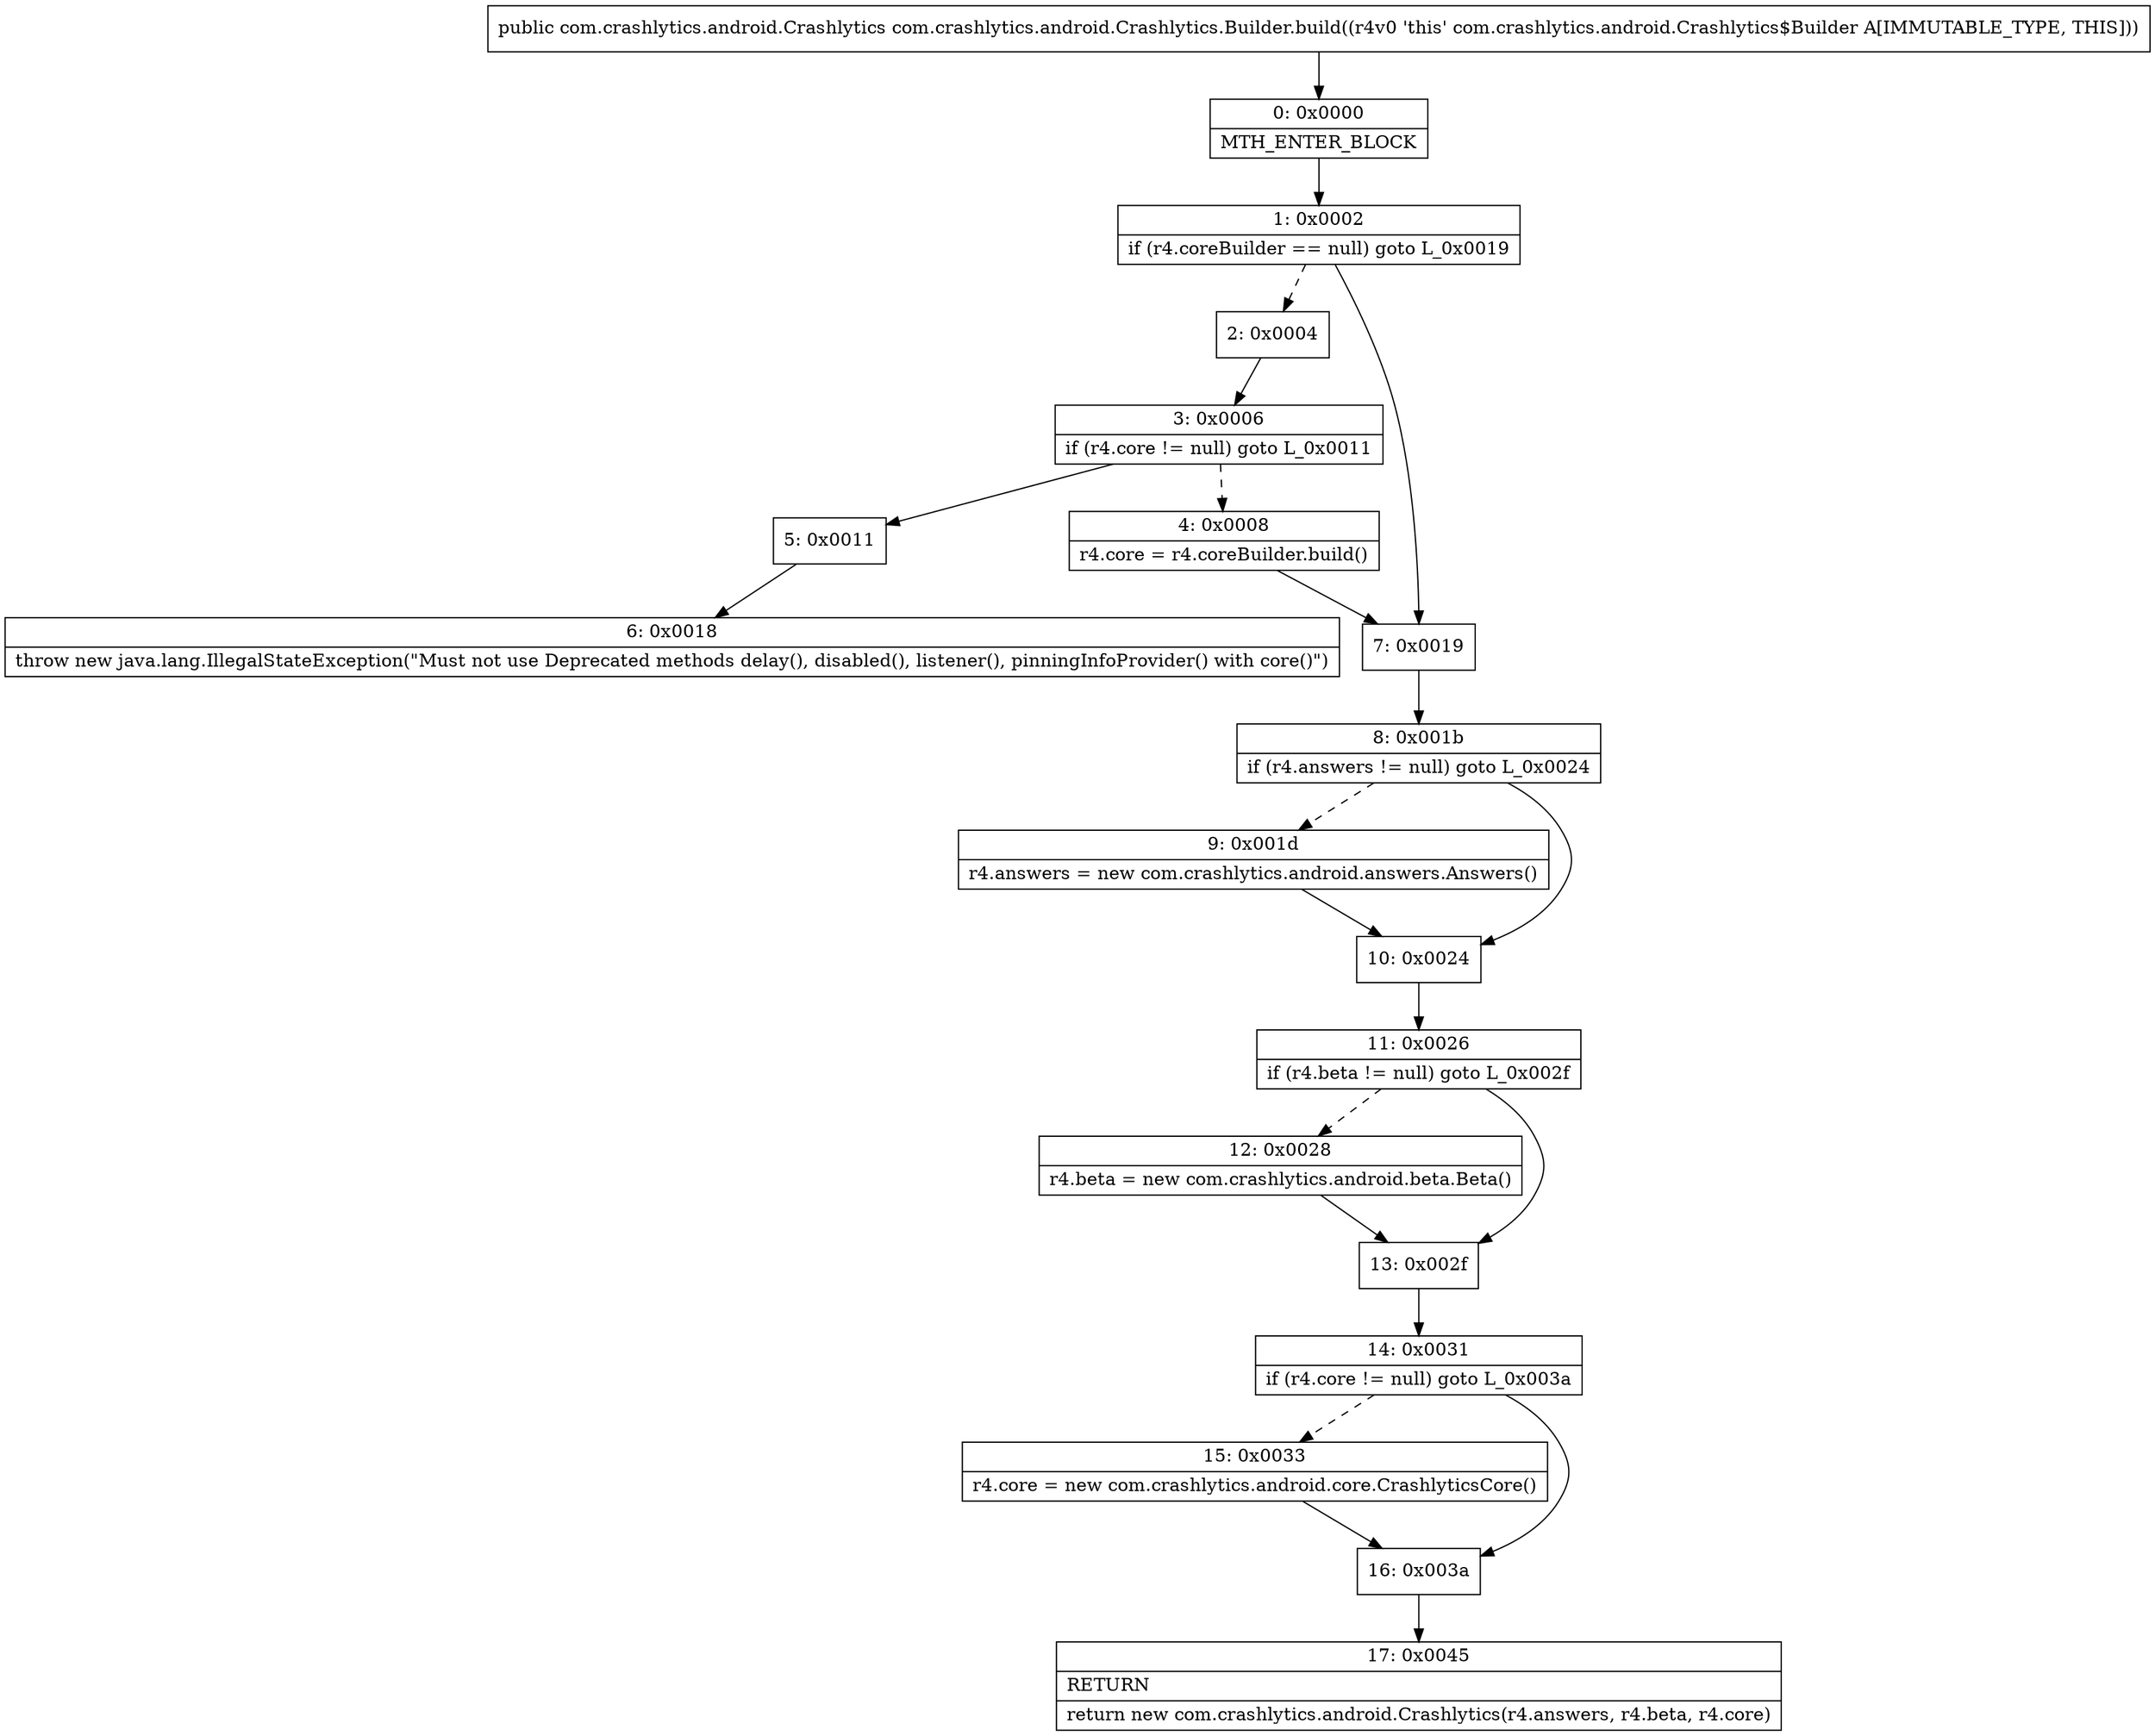 digraph "CFG forcom.crashlytics.android.Crashlytics.Builder.build()Lcom\/crashlytics\/android\/Crashlytics;" {
Node_0 [shape=record,label="{0\:\ 0x0000|MTH_ENTER_BLOCK\l}"];
Node_1 [shape=record,label="{1\:\ 0x0002|if (r4.coreBuilder == null) goto L_0x0019\l}"];
Node_2 [shape=record,label="{2\:\ 0x0004}"];
Node_3 [shape=record,label="{3\:\ 0x0006|if (r4.core != null) goto L_0x0011\l}"];
Node_4 [shape=record,label="{4\:\ 0x0008|r4.core = r4.coreBuilder.build()\l}"];
Node_5 [shape=record,label="{5\:\ 0x0011}"];
Node_6 [shape=record,label="{6\:\ 0x0018|throw new java.lang.IllegalStateException(\"Must not use Deprecated methods delay(), disabled(), listener(), pinningInfoProvider() with core()\")\l}"];
Node_7 [shape=record,label="{7\:\ 0x0019}"];
Node_8 [shape=record,label="{8\:\ 0x001b|if (r4.answers != null) goto L_0x0024\l}"];
Node_9 [shape=record,label="{9\:\ 0x001d|r4.answers = new com.crashlytics.android.answers.Answers()\l}"];
Node_10 [shape=record,label="{10\:\ 0x0024}"];
Node_11 [shape=record,label="{11\:\ 0x0026|if (r4.beta != null) goto L_0x002f\l}"];
Node_12 [shape=record,label="{12\:\ 0x0028|r4.beta = new com.crashlytics.android.beta.Beta()\l}"];
Node_13 [shape=record,label="{13\:\ 0x002f}"];
Node_14 [shape=record,label="{14\:\ 0x0031|if (r4.core != null) goto L_0x003a\l}"];
Node_15 [shape=record,label="{15\:\ 0x0033|r4.core = new com.crashlytics.android.core.CrashlyticsCore()\l}"];
Node_16 [shape=record,label="{16\:\ 0x003a}"];
Node_17 [shape=record,label="{17\:\ 0x0045|RETURN\l|return new com.crashlytics.android.Crashlytics(r4.answers, r4.beta, r4.core)\l}"];
MethodNode[shape=record,label="{public com.crashlytics.android.Crashlytics com.crashlytics.android.Crashlytics.Builder.build((r4v0 'this' com.crashlytics.android.Crashlytics$Builder A[IMMUTABLE_TYPE, THIS])) }"];
MethodNode -> Node_0;
Node_0 -> Node_1;
Node_1 -> Node_2[style=dashed];
Node_1 -> Node_7;
Node_2 -> Node_3;
Node_3 -> Node_4[style=dashed];
Node_3 -> Node_5;
Node_4 -> Node_7;
Node_5 -> Node_6;
Node_7 -> Node_8;
Node_8 -> Node_9[style=dashed];
Node_8 -> Node_10;
Node_9 -> Node_10;
Node_10 -> Node_11;
Node_11 -> Node_12[style=dashed];
Node_11 -> Node_13;
Node_12 -> Node_13;
Node_13 -> Node_14;
Node_14 -> Node_15[style=dashed];
Node_14 -> Node_16;
Node_15 -> Node_16;
Node_16 -> Node_17;
}

